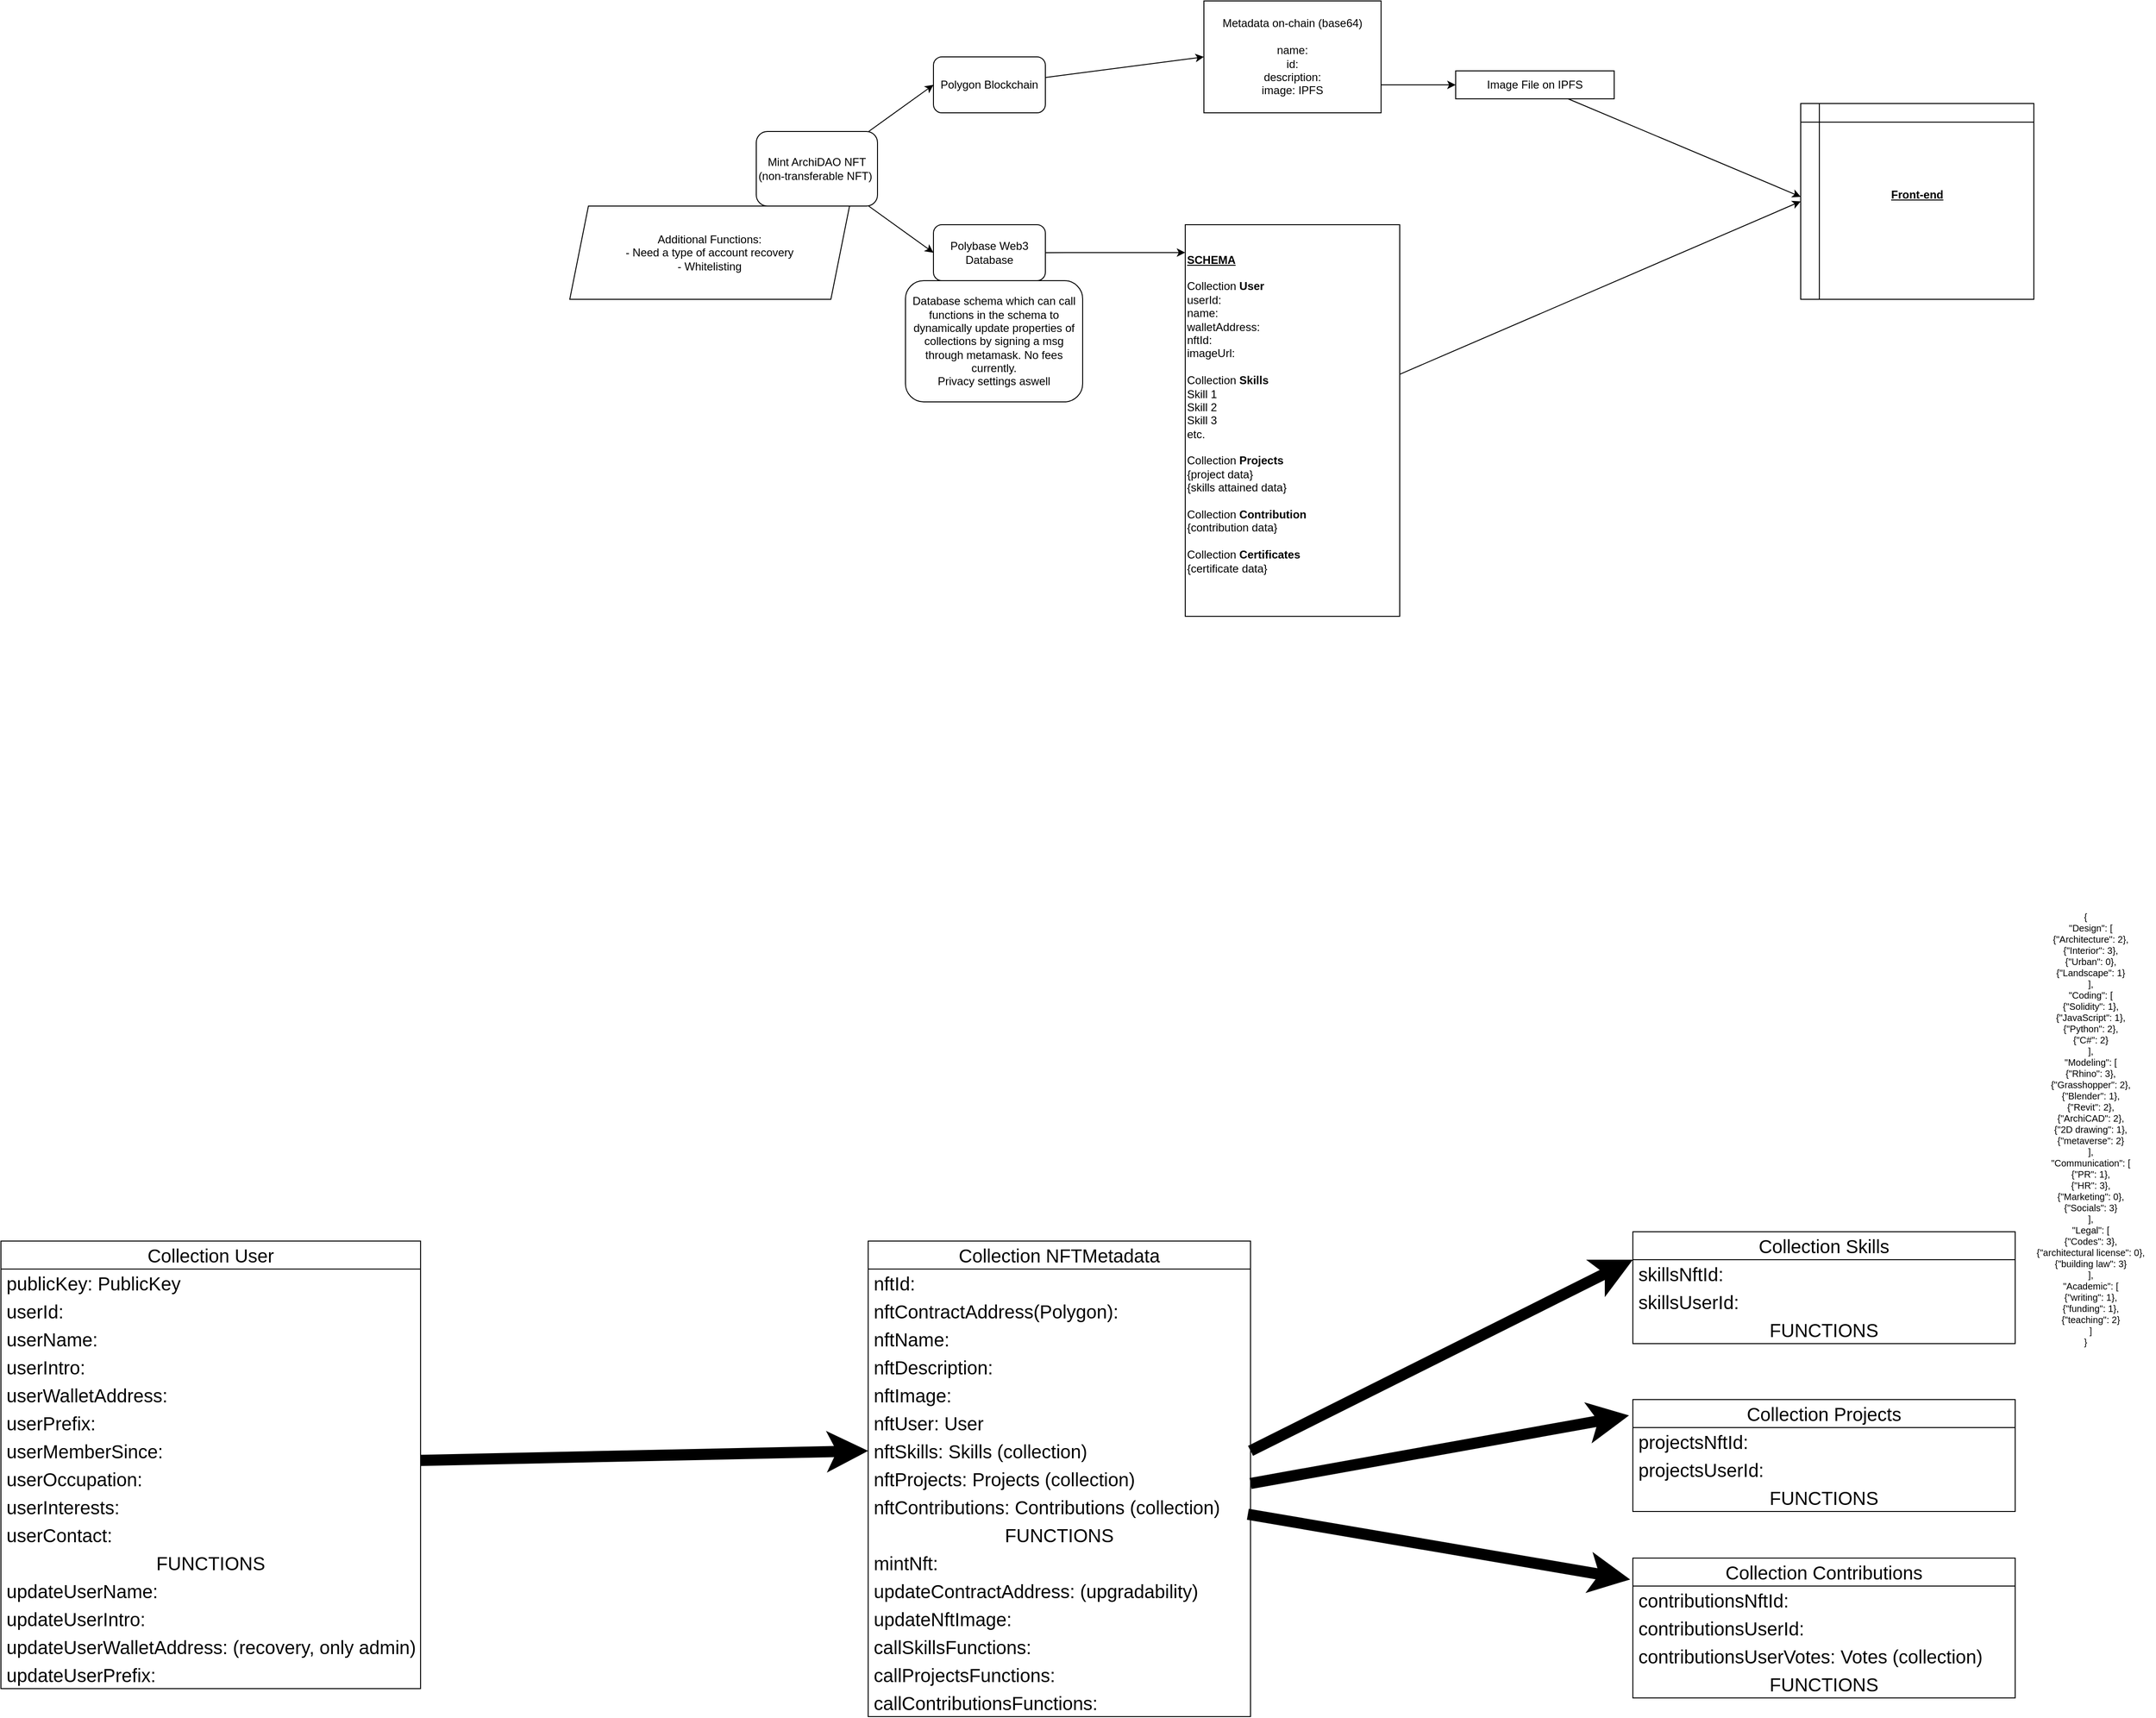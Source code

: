 <mxfile>
    <diagram id="MCBt8lhGajD566oP9EIK" name="Page-1">
        <mxGraphModel dx="2501" dy="1104" grid="1" gridSize="10" guides="1" tooltips="1" connect="1" arrows="1" fold="1" page="1" pageScale="1" pageWidth="850" pageHeight="1100" math="0" shadow="0">
            <root>
                <mxCell id="0"/>
                <mxCell id="1" parent="0"/>
                <mxCell id="12" style="edgeStyle=none;html=1;entryX=0;entryY=0.5;entryDx=0;entryDy=0;" parent="1" source="3" target="4" edge="1">
                    <mxGeometry relative="1" as="geometry"/>
                </mxCell>
                <mxCell id="13" style="edgeStyle=none;html=1;entryX=0;entryY=0.5;entryDx=0;entryDy=0;" parent="1" source="3" target="5" edge="1">
                    <mxGeometry relative="1" as="geometry"/>
                </mxCell>
                <mxCell id="3" value="Mint ArchiDAO NFT (non-transferable NFT)&amp;nbsp;" style="rounded=1;whiteSpace=wrap;html=1;" parent="1" vertex="1">
                    <mxGeometry x="250" y="480" width="130" height="80" as="geometry"/>
                </mxCell>
                <mxCell id="8" style="edgeStyle=none;html=1;entryX=0;entryY=0.5;entryDx=0;entryDy=0;" parent="1" source="4" target="7" edge="1">
                    <mxGeometry relative="1" as="geometry"/>
                </mxCell>
                <mxCell id="4" value="Polygon Blockchain" style="rounded=1;whiteSpace=wrap;html=1;" parent="1" vertex="1">
                    <mxGeometry x="440" y="400" width="120" height="60" as="geometry"/>
                </mxCell>
                <mxCell id="18" style="edgeStyle=none;html=1;entryX=0;entryY=0.071;entryDx=0;entryDy=0;entryPerimeter=0;" parent="1" source="5" target="15" edge="1">
                    <mxGeometry relative="1" as="geometry"/>
                </mxCell>
                <mxCell id="5" value="Polybase Web3 Database" style="rounded=1;whiteSpace=wrap;html=1;" parent="1" vertex="1">
                    <mxGeometry x="440" y="580" width="120" height="60" as="geometry"/>
                </mxCell>
                <mxCell id="10" style="edgeStyle=none;html=1;exitX=1;exitY=0.75;exitDx=0;exitDy=0;" parent="1" source="7" target="9" edge="1">
                    <mxGeometry relative="1" as="geometry"/>
                </mxCell>
                <mxCell id="7" value="Metadata on-chain (base64)&lt;br&gt;&lt;br&gt;name:&lt;br&gt;id:&lt;br&gt;description:&lt;br&gt;image: IPFS&lt;br&gt;" style="whiteSpace=wrap;html=1;" parent="1" vertex="1">
                    <mxGeometry x="730" y="340" width="190" height="120" as="geometry"/>
                </mxCell>
                <mxCell id="25" style="edgeStyle=none;html=1;" parent="1" source="9" edge="1">
                    <mxGeometry relative="1" as="geometry">
                        <mxPoint x="1370" y="550" as="targetPoint"/>
                    </mxGeometry>
                </mxCell>
                <mxCell id="9" value="Image File on IPFS" style="whiteSpace=wrap;html=1;" parent="1" vertex="1">
                    <mxGeometry x="1000" y="415" width="170" height="30" as="geometry"/>
                </mxCell>
                <mxCell id="11" value="Additional Functions:&lt;br&gt;- Need a type of account recovery&lt;br&gt;- Whitelisting" style="shape=parallelogram;perimeter=parallelogramPerimeter;whiteSpace=wrap;html=1;fixedSize=1;" parent="1" vertex="1">
                    <mxGeometry x="50" y="560" width="300" height="100" as="geometry"/>
                </mxCell>
                <mxCell id="24" style="edgeStyle=none;html=1;entryX=0;entryY=0.5;entryDx=0;entryDy=0;" parent="1" source="15" target="22" edge="1">
                    <mxGeometry relative="1" as="geometry"/>
                </mxCell>
                <mxCell id="15" value="&lt;div style=&quot;&quot;&gt;&lt;span style=&quot;background-color: initial;&quot;&gt;&lt;b&gt;&lt;u&gt;SCHEMA&lt;/u&gt;&lt;/b&gt;&lt;br&gt;&lt;br&gt;Collection &lt;b&gt;User&lt;/b&gt;&lt;/span&gt;&lt;/div&gt;&lt;div style=&quot;&quot;&gt;userId:&lt;br&gt;name:&lt;br&gt;walletAddress:&lt;br&gt;nftId:&lt;br&gt;imageUrl:&amp;nbsp;&amp;nbsp;&lt;br&gt;&lt;br&gt;Collection &lt;b&gt;Skills&lt;/b&gt;&lt;br&gt;Skill 1&lt;br&gt;Skill 2&lt;br&gt;Skill 3&lt;br&gt;etc.&lt;/div&gt;&lt;div style=&quot;&quot;&gt;&lt;br&gt;&lt;/div&gt;&lt;div style=&quot;&quot;&gt;Collection&amp;nbsp;&lt;span style=&quot;background-color: initial;&quot;&gt;&lt;b&gt;Projects&lt;/b&gt;&lt;/span&gt;&lt;/div&gt;&lt;div style=&quot;&quot;&gt;{project data}&lt;br&gt;{skills attained data}&lt;br&gt;&lt;br&gt;Collection &lt;b&gt;Contribution&lt;/b&gt;&lt;/div&gt;&lt;div style=&quot;&quot;&gt;{contribution data}&lt;br&gt;&lt;br&gt;Collection &lt;b&gt;Certificates&lt;/b&gt;&lt;br&gt;{certificate data}&lt;/div&gt;&lt;div style=&quot;&quot;&gt;&lt;br&gt;&lt;/div&gt;" style="whiteSpace=wrap;html=1;align=left;" parent="1" vertex="1">
                    <mxGeometry x="710" y="580" width="230" height="420" as="geometry"/>
                </mxCell>
                <mxCell id="17" value="Database schema which can call functions in the schema to dynamically update properties of collections by signing a msg through metamask. No fees currently.&lt;br&gt;Privacy settings aswell" style="rounded=1;whiteSpace=wrap;html=1;" parent="1" vertex="1">
                    <mxGeometry x="410" y="640" width="190" height="130" as="geometry"/>
                </mxCell>
                <mxCell id="22" value="&lt;b&gt;&lt;u&gt;Front-end&lt;br&gt;&lt;/u&gt;&lt;/b&gt;&lt;br&gt;" style="shape=internalStorage;whiteSpace=wrap;html=1;backgroundOutline=1;" parent="1" vertex="1">
                    <mxGeometry x="1370" y="450" width="250" height="210" as="geometry"/>
                </mxCell>
                <mxCell id="88" style="edgeStyle=none;html=1;entryX=0;entryY=0.5;entryDx=0;entryDy=0;fontSize=21;strokeWidth=12;" parent="1" source="26" target="43" edge="1">
                    <mxGeometry relative="1" as="geometry"/>
                </mxCell>
                <mxCell id="26" value="Collection User" style="swimlane;fontStyle=0;childLayout=stackLayout;horizontal=1;startSize=30;horizontalStack=0;resizeParent=1;resizeParentMax=0;resizeLast=0;collapsible=1;marginBottom=0;whiteSpace=wrap;html=1;fontSize=20;" parent="1" vertex="1">
                    <mxGeometry x="-560" y="1670" width="450" height="480" as="geometry"/>
                </mxCell>
                <mxCell id="45" value="publicKey: PublicKey" style="text;strokeColor=none;fillColor=none;align=left;verticalAlign=middle;spacingLeft=4;spacingRight=4;overflow=hidden;points=[[0,0.5],[1,0.5]];portConstraint=eastwest;rotatable=0;whiteSpace=wrap;html=1;fontSize=20;" parent="26" vertex="1">
                    <mxGeometry y="30" width="450" height="30" as="geometry"/>
                </mxCell>
                <mxCell id="27" value="userId:" style="text;strokeColor=none;fillColor=none;align=left;verticalAlign=middle;spacingLeft=4;spacingRight=4;overflow=hidden;points=[[0,0.5],[1,0.5]];portConstraint=eastwest;rotatable=0;whiteSpace=wrap;html=1;fontSize=20;" parent="26" vertex="1">
                    <mxGeometry y="60" width="450" height="30" as="geometry"/>
                </mxCell>
                <mxCell id="28" value="userName:" style="text;strokeColor=none;fillColor=none;align=left;verticalAlign=middle;spacingLeft=4;spacingRight=4;overflow=hidden;points=[[0,0.5],[1,0.5]];portConstraint=eastwest;rotatable=0;whiteSpace=wrap;html=1;fontSize=20;" parent="26" vertex="1">
                    <mxGeometry y="90" width="450" height="30" as="geometry"/>
                </mxCell>
                <mxCell id="51" value="userIntro:" style="text;strokeColor=none;fillColor=none;align=left;verticalAlign=middle;spacingLeft=4;spacingRight=4;overflow=hidden;points=[[0,0.5],[1,0.5]];portConstraint=eastwest;rotatable=0;whiteSpace=wrap;html=1;fontSize=20;" parent="26" vertex="1">
                    <mxGeometry y="120" width="450" height="30" as="geometry"/>
                </mxCell>
                <mxCell id="29" value="userWalletAddress:" style="text;strokeColor=none;fillColor=none;align=left;verticalAlign=middle;spacingLeft=4;spacingRight=4;overflow=hidden;points=[[0,0.5],[1,0.5]];portConstraint=eastwest;rotatable=0;whiteSpace=wrap;html=1;fontSize=20;" parent="26" vertex="1">
                    <mxGeometry y="150" width="450" height="30" as="geometry"/>
                </mxCell>
                <mxCell id="81" value="userPrefix:" style="text;strokeColor=none;fillColor=none;align=left;verticalAlign=middle;spacingLeft=4;spacingRight=4;overflow=hidden;points=[[0,0.5],[1,0.5]];portConstraint=eastwest;rotatable=0;whiteSpace=wrap;html=1;fontSize=20;" parent="26" vertex="1">
                    <mxGeometry y="180" width="450" height="30" as="geometry"/>
                </mxCell>
                <mxCell id="30" value="userMemberSince:" style="text;strokeColor=none;fillColor=none;align=left;verticalAlign=middle;spacingLeft=4;spacingRight=4;overflow=hidden;points=[[0,0.5],[1,0.5]];portConstraint=eastwest;rotatable=0;whiteSpace=wrap;html=1;fontSize=20;" parent="26" vertex="1">
                    <mxGeometry y="210" width="450" height="30" as="geometry"/>
                </mxCell>
                <mxCell id="82" value="userOccupation:" style="text;strokeColor=none;fillColor=none;align=left;verticalAlign=middle;spacingLeft=4;spacingRight=4;overflow=hidden;points=[[0,0.5],[1,0.5]];portConstraint=eastwest;rotatable=0;whiteSpace=wrap;html=1;fontSize=20;" parent="26" vertex="1">
                    <mxGeometry y="240" width="450" height="30" as="geometry"/>
                </mxCell>
                <mxCell id="83" value="userInterests:" style="text;strokeColor=none;fillColor=none;align=left;verticalAlign=middle;spacingLeft=4;spacingRight=4;overflow=hidden;points=[[0,0.5],[1,0.5]];portConstraint=eastwest;rotatable=0;whiteSpace=wrap;html=1;fontSize=20;" parent="26" vertex="1">
                    <mxGeometry y="270" width="450" height="30" as="geometry"/>
                </mxCell>
                <mxCell id="86" value="userContact:" style="text;strokeColor=none;fillColor=none;align=left;verticalAlign=middle;spacingLeft=4;spacingRight=4;overflow=hidden;points=[[0,0.5],[1,0.5]];portConstraint=eastwest;rotatable=0;whiteSpace=wrap;html=1;fontSize=20;" parent="26" vertex="1">
                    <mxGeometry y="300" width="450" height="30" as="geometry"/>
                </mxCell>
                <mxCell id="47" value="FUNCTIONS" style="text;strokeColor=none;fillColor=none;align=center;verticalAlign=middle;spacingLeft=4;spacingRight=4;overflow=hidden;points=[[0,0.5],[1,0.5]];portConstraint=eastwest;rotatable=0;whiteSpace=wrap;html=1;fontSize=20;" parent="26" vertex="1">
                    <mxGeometry y="330" width="450" height="30" as="geometry"/>
                </mxCell>
                <mxCell id="48" value="updateUserName:" style="text;strokeColor=none;fillColor=none;align=left;verticalAlign=middle;spacingLeft=4;spacingRight=4;overflow=hidden;points=[[0,0.5],[1,0.5]];portConstraint=eastwest;rotatable=0;whiteSpace=wrap;html=1;fontSize=20;" parent="26" vertex="1">
                    <mxGeometry y="360" width="450" height="30" as="geometry"/>
                </mxCell>
                <mxCell id="52" value="updateUserIntro:" style="text;strokeColor=none;fillColor=none;align=left;verticalAlign=middle;spacingLeft=4;spacingRight=4;overflow=hidden;points=[[0,0.5],[1,0.5]];portConstraint=eastwest;rotatable=0;whiteSpace=wrap;html=1;fontSize=20;" parent="26" vertex="1">
                    <mxGeometry y="390" width="450" height="30" as="geometry"/>
                </mxCell>
                <mxCell id="49" value="updateUserWalletAddress: (recovery, only admin)" style="text;strokeColor=none;fillColor=none;align=left;verticalAlign=middle;spacingLeft=4;spacingRight=4;overflow=hidden;points=[[0,0.5],[1,0.5]];portConstraint=eastwest;rotatable=0;whiteSpace=wrap;html=1;fontSize=20;" parent="26" vertex="1">
                    <mxGeometry y="420" width="450" height="30" as="geometry"/>
                </mxCell>
                <mxCell id="50" value="updateUserPrefix:" style="text;strokeColor=none;fillColor=none;align=left;verticalAlign=middle;spacingLeft=4;spacingRight=4;overflow=hidden;points=[[0,0.5],[1,0.5]];portConstraint=eastwest;rotatable=0;whiteSpace=wrap;html=1;fontSize=20;" parent="26" vertex="1">
                    <mxGeometry y="450" width="450" height="30" as="geometry"/>
                </mxCell>
                <mxCell id="32" value="Collection NFTMetadata" style="swimlane;fontStyle=0;childLayout=stackLayout;horizontal=1;startSize=30;horizontalStack=0;resizeParent=1;resizeParentMax=0;resizeLast=0;collapsible=1;marginBottom=0;whiteSpace=wrap;html=1;fontSize=20;" parent="1" vertex="1">
                    <mxGeometry x="370" y="1670" width="410" height="510" as="geometry"/>
                </mxCell>
                <mxCell id="33" value="nftId:" style="text;strokeColor=none;fillColor=none;align=left;verticalAlign=middle;spacingLeft=4;spacingRight=4;overflow=hidden;points=[[0,0.5],[1,0.5]];portConstraint=eastwest;rotatable=0;whiteSpace=wrap;html=1;fontSize=20;" parent="32" vertex="1">
                    <mxGeometry y="30" width="410" height="30" as="geometry"/>
                </mxCell>
                <mxCell id="35" value="nftContractAddress(Polygon):" style="text;strokeColor=none;fillColor=none;align=left;verticalAlign=middle;spacingLeft=4;spacingRight=4;overflow=hidden;points=[[0,0.5],[1,0.5]];portConstraint=eastwest;rotatable=0;whiteSpace=wrap;html=1;fontSize=20;" parent="32" vertex="1">
                    <mxGeometry y="60" width="410" height="30" as="geometry"/>
                </mxCell>
                <mxCell id="34" value="nftName:" style="text;strokeColor=none;fillColor=none;align=left;verticalAlign=middle;spacingLeft=4;spacingRight=4;overflow=hidden;points=[[0,0.5],[1,0.5]];portConstraint=eastwest;rotatable=0;whiteSpace=wrap;html=1;fontSize=20;" parent="32" vertex="1">
                    <mxGeometry y="90" width="410" height="30" as="geometry"/>
                </mxCell>
                <mxCell id="36" value="nftDescription:" style="text;strokeColor=none;fillColor=none;align=left;verticalAlign=middle;spacingLeft=4;spacingRight=4;overflow=hidden;points=[[0,0.5],[1,0.5]];portConstraint=eastwest;rotatable=0;whiteSpace=wrap;html=1;fontSize=20;" parent="32" vertex="1">
                    <mxGeometry y="120" width="410" height="30" as="geometry"/>
                </mxCell>
                <mxCell id="37" value="nftImage:" style="text;strokeColor=none;fillColor=none;align=left;verticalAlign=middle;spacingLeft=4;spacingRight=4;overflow=hidden;points=[[0,0.5],[1,0.5]];portConstraint=eastwest;rotatable=0;whiteSpace=wrap;html=1;fontSize=20;" parent="32" vertex="1">
                    <mxGeometry y="150" width="410" height="30" as="geometry"/>
                </mxCell>
                <mxCell id="53" value="nftUser: User" style="text;strokeColor=none;fillColor=none;align=left;verticalAlign=middle;spacingLeft=4;spacingRight=4;overflow=hidden;points=[[0,0.5],[1,0.5]];portConstraint=eastwest;rotatable=0;whiteSpace=wrap;html=1;fontSize=20;" parent="32" vertex="1">
                    <mxGeometry y="180" width="410" height="30" as="geometry"/>
                </mxCell>
                <mxCell id="43" value="nftSkills: Skills (collection)" style="text;strokeColor=none;fillColor=none;align=left;verticalAlign=middle;spacingLeft=4;spacingRight=4;overflow=hidden;points=[[0,0.5],[1,0.5]];portConstraint=eastwest;rotatable=0;whiteSpace=wrap;html=1;fontSize=20;" parent="32" vertex="1">
                    <mxGeometry y="210" width="410" height="30" as="geometry"/>
                </mxCell>
                <mxCell id="44" value="nftProjects: Projects (collection)" style="text;strokeColor=none;fillColor=none;align=left;verticalAlign=middle;spacingLeft=4;spacingRight=4;overflow=hidden;points=[[0,0.5],[1,0.5]];portConstraint=eastwest;rotatable=0;whiteSpace=wrap;html=1;fontSize=20;" parent="32" vertex="1">
                    <mxGeometry y="240" width="410" height="30" as="geometry"/>
                </mxCell>
                <mxCell id="46" value="nftContributions: Contributions (collection)" style="text;strokeColor=none;fillColor=none;align=left;verticalAlign=middle;spacingLeft=4;spacingRight=4;overflow=hidden;points=[[0,0.5],[1,0.5]];portConstraint=eastwest;rotatable=0;whiteSpace=wrap;html=1;fontSize=20;" parent="32" vertex="1">
                    <mxGeometry y="270" width="410" height="30" as="geometry"/>
                </mxCell>
                <mxCell id="54" value="FUNCTIONS" style="text;strokeColor=none;fillColor=none;align=center;verticalAlign=middle;spacingLeft=4;spacingRight=4;overflow=hidden;points=[[0,0.5],[1,0.5]];portConstraint=eastwest;rotatable=0;whiteSpace=wrap;html=1;fontSize=20;" parent="32" vertex="1">
                    <mxGeometry y="300" width="410" height="30" as="geometry"/>
                </mxCell>
                <mxCell id="58" value="mintNft:" style="text;strokeColor=none;fillColor=none;align=left;verticalAlign=middle;spacingLeft=4;spacingRight=4;overflow=hidden;points=[[0,0.5],[1,0.5]];portConstraint=eastwest;rotatable=0;whiteSpace=wrap;html=1;fontSize=20;" parent="32" vertex="1">
                    <mxGeometry y="330" width="410" height="30" as="geometry"/>
                </mxCell>
                <mxCell id="55" value="updateContractAddress: (upgradability)" style="text;strokeColor=none;fillColor=none;align=left;verticalAlign=middle;spacingLeft=4;spacingRight=4;overflow=hidden;points=[[0,0.5],[1,0.5]];portConstraint=eastwest;rotatable=0;whiteSpace=wrap;html=1;fontSize=20;" parent="32" vertex="1">
                    <mxGeometry y="360" width="410" height="30" as="geometry"/>
                </mxCell>
                <mxCell id="56" value="updateNftImage:" style="text;strokeColor=none;fillColor=none;align=left;verticalAlign=middle;spacingLeft=4;spacingRight=4;overflow=hidden;points=[[0,0.5],[1,0.5]];portConstraint=eastwest;rotatable=0;whiteSpace=wrap;html=1;fontSize=20;" parent="32" vertex="1">
                    <mxGeometry y="390" width="410" height="30" as="geometry"/>
                </mxCell>
                <mxCell id="57" value="callSkillsFunctions:" style="text;strokeColor=none;fillColor=none;align=left;verticalAlign=middle;spacingLeft=4;spacingRight=4;overflow=hidden;points=[[0,0.5],[1,0.5]];portConstraint=eastwest;rotatable=0;whiteSpace=wrap;html=1;fontSize=20;" parent="32" vertex="1">
                    <mxGeometry y="420" width="410" height="30" as="geometry"/>
                </mxCell>
                <mxCell id="59" value="callProjectsFunctions:" style="text;strokeColor=none;fillColor=none;align=left;verticalAlign=middle;spacingLeft=4;spacingRight=4;overflow=hidden;points=[[0,0.5],[1,0.5]];portConstraint=eastwest;rotatable=0;whiteSpace=wrap;html=1;fontSize=20;" parent="32" vertex="1">
                    <mxGeometry y="450" width="410" height="30" as="geometry"/>
                </mxCell>
                <mxCell id="60" value="callContributionsFunctions:" style="text;strokeColor=none;fillColor=none;align=left;verticalAlign=middle;spacingLeft=4;spacingRight=4;overflow=hidden;points=[[0,0.5],[1,0.5]];portConstraint=eastwest;rotatable=0;whiteSpace=wrap;html=1;fontSize=20;" parent="32" vertex="1">
                    <mxGeometry y="480" width="410" height="30" as="geometry"/>
                </mxCell>
                <mxCell id="61" value="Collection Skills" style="swimlane;fontStyle=0;childLayout=stackLayout;horizontal=1;startSize=30;horizontalStack=0;resizeParent=1;resizeParentMax=0;resizeLast=0;collapsible=1;marginBottom=0;whiteSpace=wrap;html=1;fontSize=20;" parent="1" vertex="1">
                    <mxGeometry x="1190" y="1660" width="410" height="120" as="geometry"/>
                </mxCell>
                <mxCell id="62" value="skillsNftId:" style="text;strokeColor=none;fillColor=none;align=left;verticalAlign=middle;spacingLeft=4;spacingRight=4;overflow=hidden;points=[[0,0.5],[1,0.5]];portConstraint=eastwest;rotatable=0;whiteSpace=wrap;html=1;fontSize=20;" parent="61" vertex="1">
                    <mxGeometry y="30" width="410" height="30" as="geometry"/>
                </mxCell>
                <mxCell id="63" value="skillsUserId:" style="text;strokeColor=none;fillColor=none;align=left;verticalAlign=middle;spacingLeft=4;spacingRight=4;overflow=hidden;points=[[0,0.5],[1,0.5]];portConstraint=eastwest;rotatable=0;whiteSpace=wrap;html=1;fontSize=20;" parent="61" vertex="1">
                    <mxGeometry y="60" width="410" height="30" as="geometry"/>
                </mxCell>
                <mxCell id="68" value="FUNCTIONS" style="text;strokeColor=none;fillColor=none;align=center;verticalAlign=middle;spacingLeft=4;spacingRight=4;overflow=hidden;points=[[0,0.5],[1,0.5]];portConstraint=eastwest;rotatable=0;whiteSpace=wrap;html=1;fontSize=20;" parent="61" vertex="1">
                    <mxGeometry y="90" width="410" height="30" as="geometry"/>
                </mxCell>
                <mxCell id="73" value="Collection Projects" style="swimlane;fontStyle=0;childLayout=stackLayout;horizontal=1;startSize=30;horizontalStack=0;resizeParent=1;resizeParentMax=0;resizeLast=0;collapsible=1;marginBottom=0;whiteSpace=wrap;html=1;fontSize=20;" parent="1" vertex="1">
                    <mxGeometry x="1190" y="1840" width="410" height="120" as="geometry"/>
                </mxCell>
                <mxCell id="74" value="projectsNftId:" style="text;strokeColor=none;fillColor=none;align=left;verticalAlign=middle;spacingLeft=4;spacingRight=4;overflow=hidden;points=[[0,0.5],[1,0.5]];portConstraint=eastwest;rotatable=0;whiteSpace=wrap;html=1;fontSize=20;" parent="73" vertex="1">
                    <mxGeometry y="30" width="410" height="30" as="geometry"/>
                </mxCell>
                <mxCell id="75" value="projectsUserId:" style="text;strokeColor=none;fillColor=none;align=left;verticalAlign=middle;spacingLeft=4;spacingRight=4;overflow=hidden;points=[[0,0.5],[1,0.5]];portConstraint=eastwest;rotatable=0;whiteSpace=wrap;html=1;fontSize=20;" parent="73" vertex="1">
                    <mxGeometry y="60" width="410" height="30" as="geometry"/>
                </mxCell>
                <mxCell id="76" value="FUNCTIONS" style="text;strokeColor=none;fillColor=none;align=center;verticalAlign=middle;spacingLeft=4;spacingRight=4;overflow=hidden;points=[[0,0.5],[1,0.5]];portConstraint=eastwest;rotatable=0;whiteSpace=wrap;html=1;fontSize=20;" parent="73" vertex="1">
                    <mxGeometry y="90" width="410" height="30" as="geometry"/>
                </mxCell>
                <mxCell id="77" value="Collection Contributions" style="swimlane;fontStyle=0;childLayout=stackLayout;horizontal=1;startSize=30;horizontalStack=0;resizeParent=1;resizeParentMax=0;resizeLast=0;collapsible=1;marginBottom=0;whiteSpace=wrap;html=1;fontSize=20;" parent="1" vertex="1">
                    <mxGeometry x="1190" y="2010" width="410" height="150" as="geometry"/>
                </mxCell>
                <mxCell id="78" value="contributionsNftId:" style="text;strokeColor=none;fillColor=none;align=left;verticalAlign=middle;spacingLeft=4;spacingRight=4;overflow=hidden;points=[[0,0.5],[1,0.5]];portConstraint=eastwest;rotatable=0;whiteSpace=wrap;html=1;fontSize=20;" parent="77" vertex="1">
                    <mxGeometry y="30" width="410" height="30" as="geometry"/>
                </mxCell>
                <mxCell id="79" value="contributionsUserId:" style="text;strokeColor=none;fillColor=none;align=left;verticalAlign=middle;spacingLeft=4;spacingRight=4;overflow=hidden;points=[[0,0.5],[1,0.5]];portConstraint=eastwest;rotatable=0;whiteSpace=wrap;html=1;fontSize=20;" parent="77" vertex="1">
                    <mxGeometry y="60" width="410" height="30" as="geometry"/>
                </mxCell>
                <mxCell id="85" value="contributionsUserVotes: Votes (collection)" style="text;strokeColor=none;fillColor=none;align=left;verticalAlign=middle;spacingLeft=4;spacingRight=4;overflow=hidden;points=[[0,0.5],[1,0.5]];portConstraint=eastwest;rotatable=0;whiteSpace=wrap;html=1;fontSize=20;" parent="77" vertex="1">
                    <mxGeometry y="90" width="410" height="30" as="geometry"/>
                </mxCell>
                <mxCell id="80" value="FUNCTIONS" style="text;strokeColor=none;fillColor=none;align=center;verticalAlign=middle;spacingLeft=4;spacingRight=4;overflow=hidden;points=[[0,0.5],[1,0.5]];portConstraint=eastwest;rotatable=0;whiteSpace=wrap;html=1;fontSize=20;" parent="77" vertex="1">
                    <mxGeometry y="120" width="410" height="30" as="geometry"/>
                </mxCell>
                <mxCell id="84" value="&lt;div style=&quot;font-size: 10px;&quot;&gt;&lt;font style=&quot;font-size: 10px;&quot;&gt;{&lt;/font&gt;&lt;/div&gt;&lt;div style=&quot;font-size: 10px;&quot;&gt;&lt;font style=&quot;font-size: 10px;&quot;&gt;&amp;nbsp; &amp;nbsp; &lt;/font&gt;&lt;font style=&quot;font-size: 10px;&quot;&gt;&quot;Design&quot;: [&lt;/font&gt;&lt;/div&gt;&lt;div style=&quot;font-size: 10px;&quot;&gt;&lt;font style=&quot;font-size: 10px;&quot;&gt;&amp;nbsp; &amp;nbsp; {&quot;Architecture&quot;: 2},&lt;/font&gt;&lt;/div&gt;&lt;div style=&quot;font-size: 10px;&quot;&gt;&lt;font style=&quot;font-size: 10px;&quot;&gt;&amp;nbsp; &amp;nbsp; {&quot;Interior&quot;: 3},&lt;/font&gt;&lt;/div&gt;&lt;div style=&quot;font-size: 10px;&quot;&gt;&lt;font style=&quot;font-size: 10px;&quot;&gt;&amp;nbsp; &amp;nbsp; {&quot;Urban&quot;: 0},&lt;/font&gt;&lt;/div&gt;&lt;div style=&quot;font-size: 10px;&quot;&gt;&lt;font style=&quot;font-size: 10px;&quot;&gt;&amp;nbsp; &amp;nbsp; {&quot;Landscape&quot;: 1}&lt;/font&gt;&lt;/div&gt;&lt;div style=&quot;font-size: 10px;&quot;&gt;&lt;font style=&quot;font-size: 10px;&quot;&gt;&amp;nbsp; &amp;nbsp; ],&lt;/font&gt;&lt;/div&gt;&lt;div style=&quot;font-size: 10px;&quot;&gt;&lt;font style=&quot;font-size: 10px;&quot;&gt;&amp;nbsp; &amp;nbsp; &quot;Coding&quot;: [&lt;/font&gt;&lt;/div&gt;&lt;div style=&quot;font-size: 10px;&quot;&gt;&lt;font style=&quot;font-size: 10px;&quot;&gt;&amp;nbsp; &amp;nbsp; {&quot;Solidity&quot;: 1},&lt;/font&gt;&lt;/div&gt;&lt;div style=&quot;font-size: 10px;&quot;&gt;&lt;font style=&quot;font-size: 10px;&quot;&gt;&amp;nbsp; &amp;nbsp; {&quot;JavaScript&quot;: 1},&lt;/font&gt;&lt;/div&gt;&lt;div style=&quot;font-size: 10px;&quot;&gt;&lt;font style=&quot;font-size: 10px;&quot;&gt;&amp;nbsp; &amp;nbsp; {&quot;Python&quot;: 2},&lt;/font&gt;&lt;/div&gt;&lt;div style=&quot;font-size: 10px;&quot;&gt;&lt;font style=&quot;font-size: 10px;&quot;&gt;&amp;nbsp; &amp;nbsp; {&quot;C#&quot;: 2}&lt;/font&gt;&lt;/div&gt;&lt;div style=&quot;font-size: 10px;&quot;&gt;&lt;font style=&quot;font-size: 10px;&quot;&gt;&amp;nbsp; &amp;nbsp; ],&lt;/font&gt;&lt;/div&gt;&lt;div style=&quot;font-size: 10px;&quot;&gt;&lt;font style=&quot;font-size: 10px;&quot;&gt;&amp;nbsp; &amp;nbsp; &quot;Modeling&quot;: [&lt;/font&gt;&lt;/div&gt;&lt;div style=&quot;font-size: 10px;&quot;&gt;&lt;font style=&quot;font-size: 10px;&quot;&gt;&amp;nbsp; &amp;nbsp; {&quot;Rhino&quot;: 3},&lt;/font&gt;&lt;/div&gt;&lt;div style=&quot;font-size: 10px;&quot;&gt;&lt;font style=&quot;font-size: 10px;&quot;&gt;&amp;nbsp; &amp;nbsp; {&quot;Grasshopper&quot;: 2},&lt;/font&gt;&lt;/div&gt;&lt;div style=&quot;font-size: 10px;&quot;&gt;&lt;font style=&quot;font-size: 10px;&quot;&gt;&amp;nbsp; &amp;nbsp; {&quot;Blender&quot;: 1},&lt;/font&gt;&lt;/div&gt;&lt;div style=&quot;font-size: 10px;&quot;&gt;&lt;font style=&quot;font-size: 10px;&quot;&gt;&amp;nbsp; &amp;nbsp; {&quot;Revit&quot;: 2},&lt;/font&gt;&lt;/div&gt;&lt;div style=&quot;font-size: 10px;&quot;&gt;&lt;font style=&quot;font-size: 10px;&quot;&gt;&amp;nbsp; &amp;nbsp; {&quot;ArchiCAD&quot;: 2},&lt;/font&gt;&lt;/div&gt;&lt;div style=&quot;font-size: 10px;&quot;&gt;&lt;font style=&quot;font-size: 10px;&quot;&gt;&amp;nbsp; &amp;nbsp; {&quot;2D draw&lt;/font&gt;&lt;font style=&quot;font-size: 10px;&quot;&gt;ing&quot;: 1},&lt;/font&gt;&lt;/div&gt;&lt;div style=&quot;font-size: 10px;&quot;&gt;&lt;font style=&quot;font-size: 10px;&quot;&gt;&amp;nbsp; &amp;nbsp; {&quot;metaverse&quot;: 2}&lt;/font&gt;&lt;/div&gt;&lt;div style=&quot;font-size: 10px;&quot;&gt;&lt;font style=&quot;font-size: 10px;&quot;&gt;&amp;nbsp; &amp;nbsp; ],&lt;/font&gt;&lt;/div&gt;&lt;div style=&quot;font-size: 10px;&quot;&gt;&lt;font style=&quot;font-size: 10px;&quot;&gt;&amp;nbsp; &amp;nbsp; &quot;Communication&quot;: [&lt;/font&gt;&lt;/div&gt;&lt;div style=&quot;font-size: 10px;&quot;&gt;&lt;font style=&quot;font-size: 10px;&quot;&gt;&amp;nbsp; &amp;nbsp; {&quot;PR&quot;: 1},&lt;/font&gt;&lt;/div&gt;&lt;div style=&quot;font-size: 10px;&quot;&gt;&lt;font style=&quot;font-size: 10px;&quot;&gt;&amp;nbsp; &amp;nbsp; {&quot;HR&quot;: 3},&lt;/font&gt;&lt;/div&gt;&lt;div style=&quot;font-size: 10px;&quot;&gt;&lt;font style=&quot;font-size: 10px;&quot;&gt;&amp;nbsp; &amp;nbsp; {&quot;Marketing&quot;: 0},&lt;/font&gt;&lt;/div&gt;&lt;div style=&quot;font-size: 10px;&quot;&gt;&lt;font style=&quot;font-size: 10px;&quot;&gt;&amp;nbsp; &amp;nbsp; {&quot;Socials&quot;: 3}&lt;/font&gt;&lt;/div&gt;&lt;div style=&quot;font-size: 10px;&quot;&gt;&lt;font style=&quot;font-size: 10px;&quot;&gt;&amp;nbsp; &amp;nbsp; ],&lt;/font&gt;&lt;/div&gt;&lt;div style=&quot;font-size: 10px;&quot;&gt;&lt;font style=&quot;font-size: 10px;&quot;&gt;&amp;nbsp; &amp;nbsp; &quot;Legal&quot;: [&lt;/font&gt;&lt;/div&gt;&lt;div style=&quot;font-size: 10px;&quot;&gt;&lt;font style=&quot;font-size: 10px;&quot;&gt;&amp;nbsp; &amp;nbsp; {&quot;Codes&quot;: 3},&lt;/font&gt;&lt;/div&gt;&lt;div style=&quot;font-size: 10px;&quot;&gt;&lt;font style=&quot;font-size: 10px;&quot;&gt;&amp;nbsp; &amp;nbsp; {&quot;architectural license&quot;: 0},&lt;/font&gt;&lt;/div&gt;&lt;div style=&quot;font-size: 10px;&quot;&gt;&lt;font style=&quot;font-size: 10px;&quot;&gt;&amp;nbsp; &amp;nbsp; {&quot;building law&quot;: 3}&lt;/font&gt;&lt;/div&gt;&lt;div style=&quot;font-size: 10px;&quot;&gt;&lt;font style=&quot;font-size: 10px;&quot;&gt;&amp;nbsp; &amp;nbsp; ],&lt;/font&gt;&lt;/div&gt;&lt;div style=&quot;font-size: 10px;&quot;&gt;&lt;font style=&quot;font-size: 10px;&quot;&gt;&amp;nbsp; &amp;nbsp; &quot;Academic&quot;: [&lt;/font&gt;&lt;/div&gt;&lt;div style=&quot;font-size: 10px;&quot;&gt;&lt;font style=&quot;font-size: 10px;&quot;&gt;&amp;nbsp; &amp;nbsp; {&quot;writing&quot;: 1},&lt;/font&gt;&lt;/div&gt;&lt;div style=&quot;font-size: 10px;&quot;&gt;&lt;font style=&quot;font-size: 10px;&quot;&gt;&amp;nbsp; &amp;nbsp; {&quot;funding&quot;: 1},&lt;/font&gt;&lt;/div&gt;&lt;div style=&quot;font-size: 10px;&quot;&gt;&lt;font style=&quot;font-size: 10px;&quot;&gt;&amp;nbsp; &amp;nbsp; {&quot;teaching&quot;: 2}&lt;/font&gt;&lt;/div&gt;&lt;div style=&quot;font-size: 10px;&quot;&gt;&lt;font style=&quot;font-size: 10px;&quot;&gt;&amp;nbsp; &amp;nbsp; ]&lt;/font&gt;&lt;/div&gt;&lt;div style=&quot;font-size: 10px;&quot;&gt;&lt;font style=&quot;font-size: 10px;&quot;&gt;}&lt;/font&gt;&lt;/div&gt;" style="text;html=1;align=center;verticalAlign=middle;resizable=0;points=[];autosize=1;strokeColor=none;fillColor=none;fontSize=10;" parent="1" vertex="1">
                    <mxGeometry x="1600" y="1310" width="150" height="480" as="geometry"/>
                </mxCell>
                <mxCell id="92" style="edgeStyle=none;html=1;entryX=0;entryY=0.25;entryDx=0;entryDy=0;strokeWidth=12;fontSize=21;exitX=1;exitY=0.5;exitDx=0;exitDy=0;" parent="1" source="43" target="61" edge="1">
                    <mxGeometry relative="1" as="geometry"/>
                </mxCell>
                <mxCell id="93" style="edgeStyle=none;html=1;entryX=-0.01;entryY=0.142;entryDx=0;entryDy=0;entryPerimeter=0;strokeWidth=12;fontSize=21;" parent="1" target="73" edge="1">
                    <mxGeometry relative="1" as="geometry">
                        <mxPoint x="780" y="1930" as="sourcePoint"/>
                    </mxGeometry>
                </mxCell>
                <mxCell id="94" style="edgeStyle=none;html=1;entryX=-0.007;entryY=0.153;entryDx=0;entryDy=0;entryPerimeter=0;strokeWidth=12;fontSize=21;exitX=0.993;exitY=-0.233;exitDx=0;exitDy=0;exitPerimeter=0;" parent="1" source="54" target="77" edge="1">
                    <mxGeometry relative="1" as="geometry"/>
                </mxCell>
            </root>
        </mxGraphModel>
    </diagram>
</mxfile>
